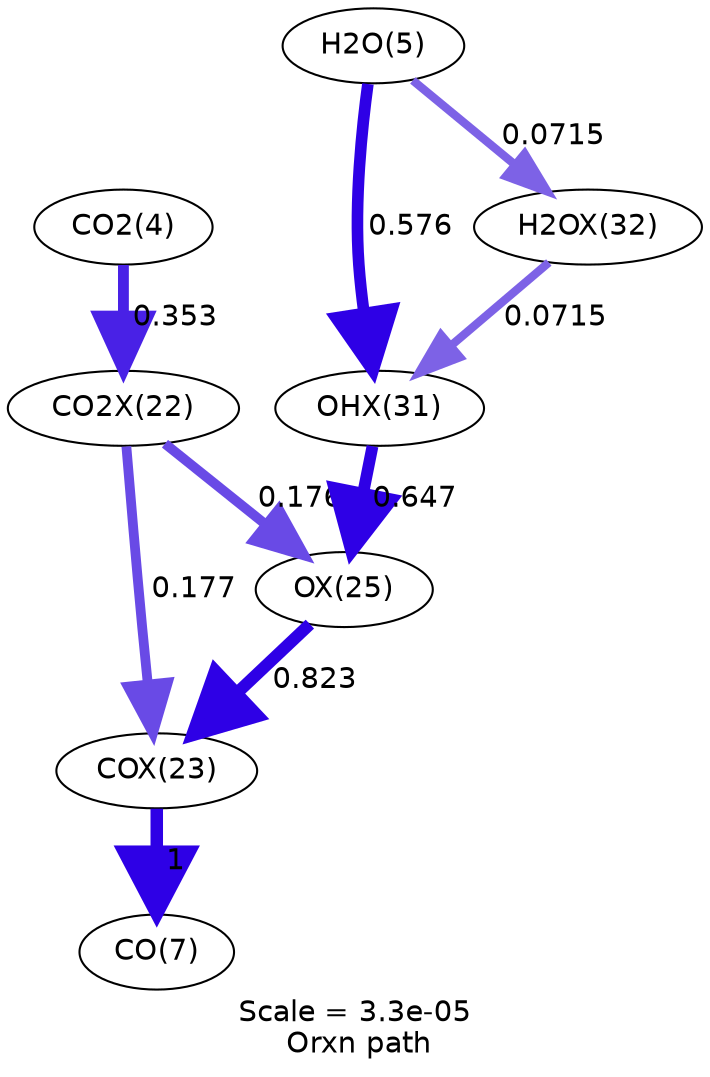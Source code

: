digraph reaction_paths {
center=1;
s5 -> s24[fontname="Helvetica", penwidth=5.21, arrowsize=2.61, color="0.7, 0.853, 0.9"
, label=" 0.353"];
s24 -> s25[fontname="Helvetica", penwidth=4.69, arrowsize=2.35, color="0.7, 0.677, 0.9"
, label=" 0.177"];
s24 -> s27[fontname="Helvetica", penwidth=4.69, arrowsize=2.35, color="0.7, 0.676, 0.9"
, label=" 0.176"];
s25 -> s8[fontname="Helvetica", penwidth=6, arrowsize=3, color="0.7, 1.5, 0.9"
, label=" 1"];
s27 -> s25[fontname="Helvetica", penwidth=5.85, arrowsize=2.93, color="0.7, 1.32, 0.9"
, label=" 0.823"];
s33 -> s27[fontname="Helvetica", penwidth=5.67, arrowsize=2.84, color="0.7, 1.15, 0.9"
, label=" 0.647"];
s34 -> s33[fontname="Helvetica", penwidth=4.01, arrowsize=2, color="0.7, 0.571, 0.9"
, label=" 0.0715"];
s6 -> s33[fontname="Helvetica", penwidth=5.58, arrowsize=2.79, color="0.7, 1.08, 0.9"
, label=" 0.576"];
s6 -> s34[fontname="Helvetica", penwidth=4.01, arrowsize=2, color="0.7, 0.571, 0.9"
, label=" 0.0715"];
s5 [ fontname="Helvetica", label="CO2(4)"];
s6 [ fontname="Helvetica", label="H2O(5)"];
s8 [ fontname="Helvetica", label="CO(7)"];
s24 [ fontname="Helvetica", label="CO2X(22)"];
s25 [ fontname="Helvetica", label="COX(23)"];
s27 [ fontname="Helvetica", label="OX(25)"];
s33 [ fontname="Helvetica", label="OHX(31)"];
s34 [ fontname="Helvetica", label="H2OX(32)"];
 label = "Scale = 3.3e-05\l Orxn path";
 fontname = "Helvetica";
}
